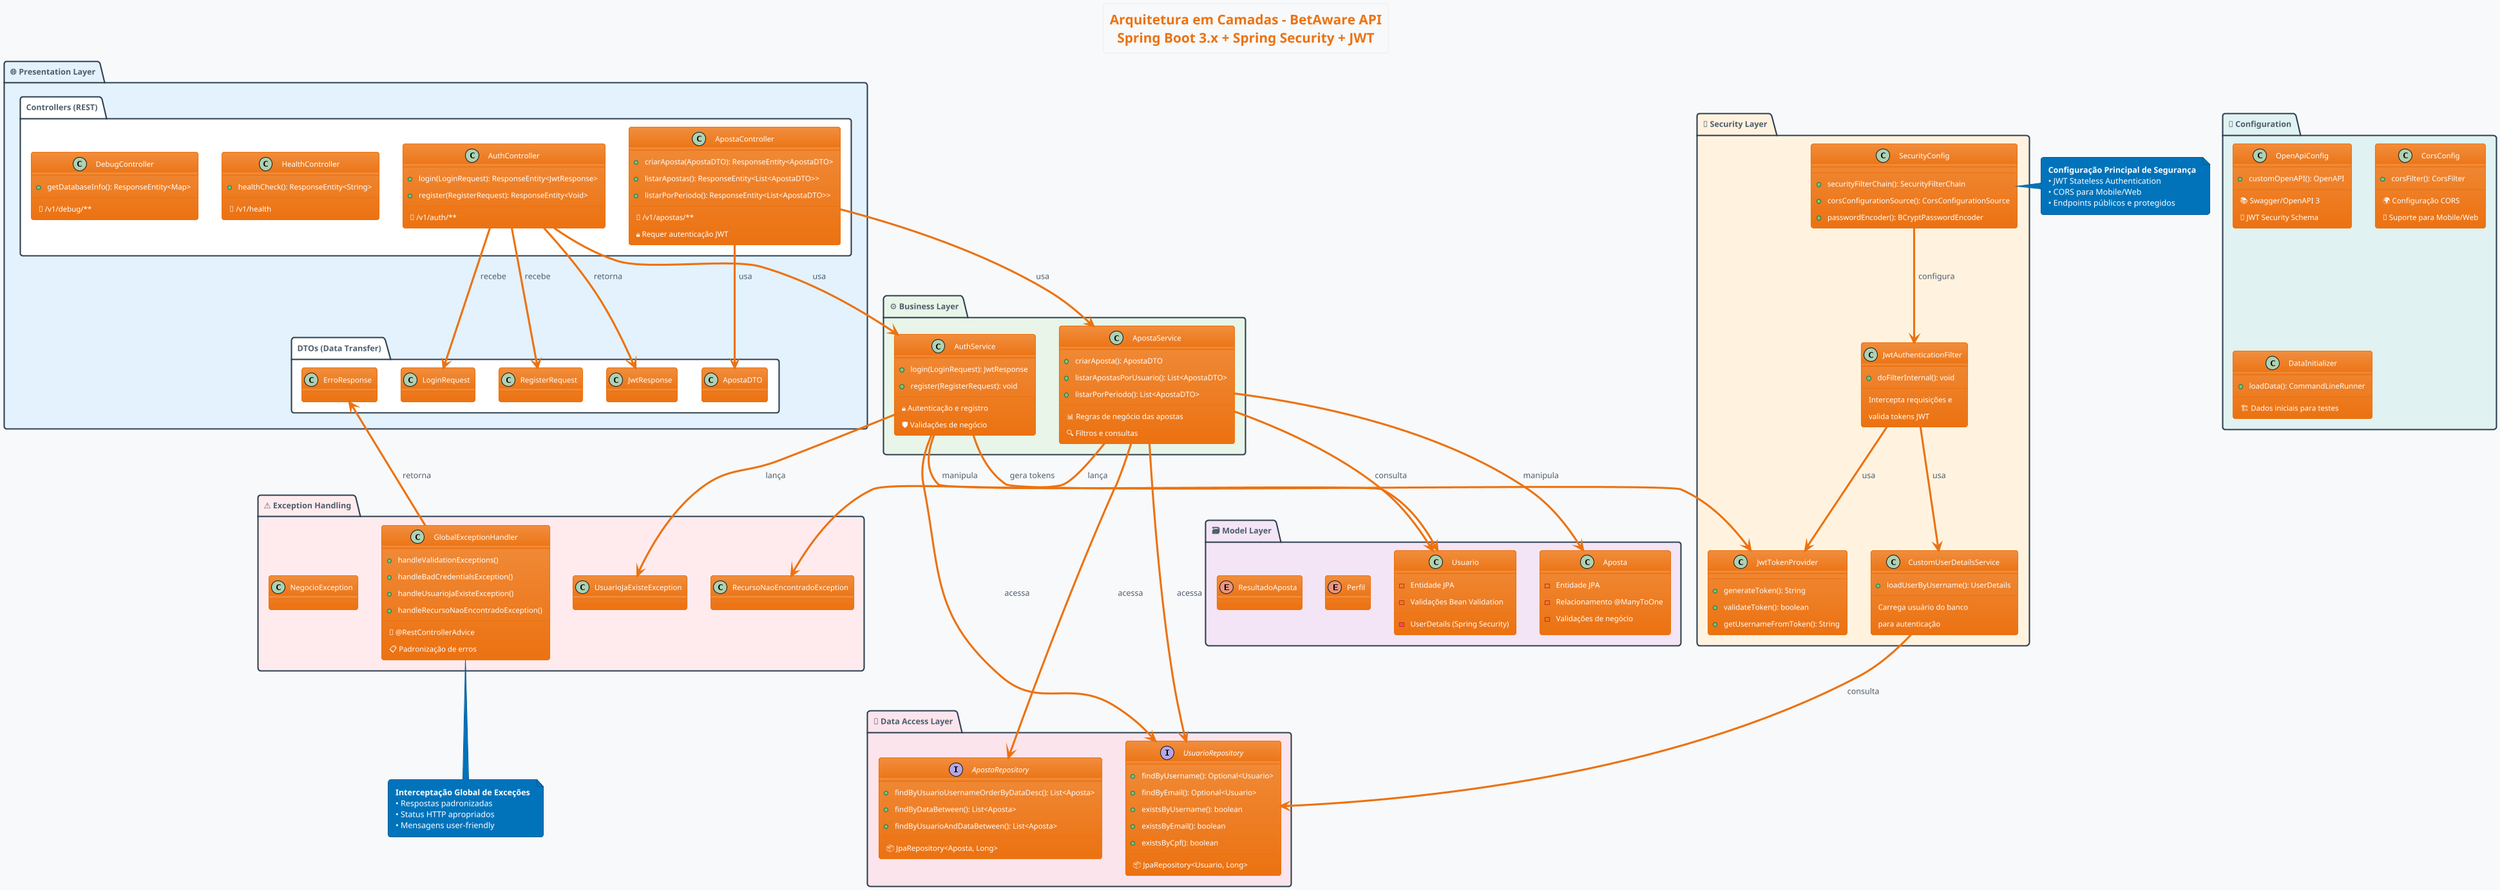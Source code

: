 ```plantuml
@startuml Arquitetura BetAware API - Camadas

!theme aws-orange
skinparam backgroundColor #F8F9FA
skinparam package {
    BackgroundColor #FFFFFF
    BorderColor #2C3E50
    FontSize 12
}

title **Arquitetura em Camadas - BetAware API**\n**Spring Boot 3.x + Spring Security + JWT**

package "**🌐 Presentation Layer**" #E3F2FD {
    
    package "Controllers (REST)" {
        class AuthController {
            + login(LoginRequest): ResponseEntity<JwtResponse>
            + register(RegisterRequest): ResponseEntity<Void>
            --
            📍 /v1/auth/**
        }
        
        class ApostaController {
            + criarAposta(ApostaDTO): ResponseEntity<ApostaDTO>
            + listarApostas(): ResponseEntity<List<ApostaDTO>>
            + listarPorPeriodo(): ResponseEntity<List<ApostaDTO>>
            --
            📍 /v1/apostas/**
            🔒 Requer autenticação JWT
        }
        
        class HealthController {
            + healthCheck(): ResponseEntity<String>
            --
            📍 /v1/health
        }
        
        class DebugController {
            + getDatabaseInfo(): ResponseEntity<Map>
            --
            📍 /v1/debug/**
        }
    }
    
    package "DTOs (Data Transfer)" {
        class ApostaDTO
        class LoginRequest  
        class RegisterRequest
        class JwtResponse
        class ErroResponse
    }
}

package "**🔐 Security Layer**" #FFF3E0 {
    class SecurityConfig {
        + securityFilterChain(): SecurityFilterChain
        + corsConfigurationSource(): CorsConfigurationSource
        + passwordEncoder(): BCryptPasswordEncoder
    }
    
    class JwtAuthenticationFilter {
        + doFilterInternal(): void
        --
        Intercepta requisições e
        valida tokens JWT
    }
    
    class JwtTokenProvider {
        + generateToken(): String
        + validateToken(): boolean
        + getUsernameFromToken(): String
    }
    
    class CustomUserDetailsService {
        + loadUserByUsername(): UserDetails
        --
        Carrega usuário do banco
        para autenticação
    }
}

package "**⚙️ Business Layer**" #E8F5E8 {
    class AuthService {
        + login(LoginRequest): JwtResponse
        + register(RegisterRequest): void
        --
        🔒 Autenticação e registro
        🛡️ Validações de negócio
    }
    
    class ApostaService {
        + criarAposta(): ApostaDTO
        + listarApostasPorUsuario(): List<ApostaDTO>
        + listarPorPeriodo(): List<ApostaDTO>
        --
        📊 Regras de negócio das apostas
        🔍 Filtros e consultas
    }
}

package "**💾 Data Access Layer**" #FCE4EC {
    interface UsuarioRepository {
        + findByUsername(): Optional<Usuario>
        + findByEmail(): Optional<Usuario>
        + existsByUsername(): boolean
        + existsByEmail(): boolean
        + existsByCpf(): boolean
        --
        📦 JpaRepository<Usuario, Long>
    }
    
    interface ApostaRepository {
        + findByUsuarioUsernameOrderByDataDesc(): List<Aposta>
        + findByDataBetween(): List<Aposta>
        + findByUsuarioAndDataBetween(): List<Aposta>
        --
        📦 JpaRepository<Aposta, Long>
    }
}

package "**🗃️ Model Layer**" #F3E5F5 {
    class Usuario {
        - Entidade JPA
        - UserDetails (Spring Security)
        - Validações Bean Validation
    }
    
    class Aposta {
        - Entidade JPA  
        - Relacionamento @ManyToOne
        - Validações de negócio
    }
    
    enum Perfil
    enum ResultadoAposta
}

package "**⚠️ Exception Handling**" #FFEBEE {
    class GlobalExceptionHandler {
        + handleValidationExceptions()
        + handleBadCredentialsException()
        + handleUsuarioJaExisteException()
        + handleRecursoNaoEncontradoException()
        --
        🎯 @RestControllerAdvice
        📋 Padronização de erros
    }
    
    class UsuarioJaExisteException
    class RecursoNaoEncontradoException  
    class NegocioException
}

package "**🔧 Configuration**" #E0F2F1 {
    class OpenApiConfig {
        + customOpenAPI(): OpenAPI
        --
        📚 Swagger/OpenAPI 3
        🔑 JWT Security Schema
    }
    
    class CorsConfig {
        + corsFilter(): CorsFilter
        --
        🌍 Configuração CORS
        📱 Suporte para Mobile/Web
    }
    
    class DataInitializer {
        + loadData(): CommandLineRunner
        --
        🏗️ Dados iniciais para testes
    }
}

' === RELACIONAMENTOS ENTRE CAMADAS ===

' Controllers -> Services
AuthController --> AuthService : usa
ApostaController --> ApostaService : usa

' Services -> Repositories  
AuthService --> UsuarioRepository : acessa
ApostaService --> UsuarioRepository : acessa
ApostaService --> ApostaRepository : acessa

' Security -> Services
SecurityConfig --> JwtAuthenticationFilter : configura
JwtAuthenticationFilter --> JwtTokenProvider : usa
JwtAuthenticationFilter --> CustomUserDetailsService : usa
CustomUserDetailsService --> UsuarioRepository : consulta
AuthService --> JwtTokenProvider : gera tokens

' Services -> Models
AuthService --> Usuario : manipula
ApostaService --> Usuario : consulta
ApostaService --> Aposta : manipula

' Controllers -> DTOs
AuthController --> LoginRequest : recebe
AuthController --> RegisterRequest : recebe  
AuthController --> JwtResponse : retorna
ApostaController --> ApostaDTO : usa

' Exception Handling
GlobalExceptionHandler --> ErroResponse : retorna
AuthService --> UsuarioJaExisteException : lança
ApostaService --> RecursoNaoEncontradoException : lança

' Notas explicativas
note right of SecurityConfig
    **Configuração Principal de Segurança**
    • JWT Stateless Authentication
    • CORS para Mobile/Web
    • Endpoints públicos e protegidos
end note

note bottom of GlobalExceptionHandler  
    **Interceptação Global de Exceções**
    • Respostas padronizadas
    • Status HTTP apropriados
    • Mensagens user-friendly
end note

@enduml
```
